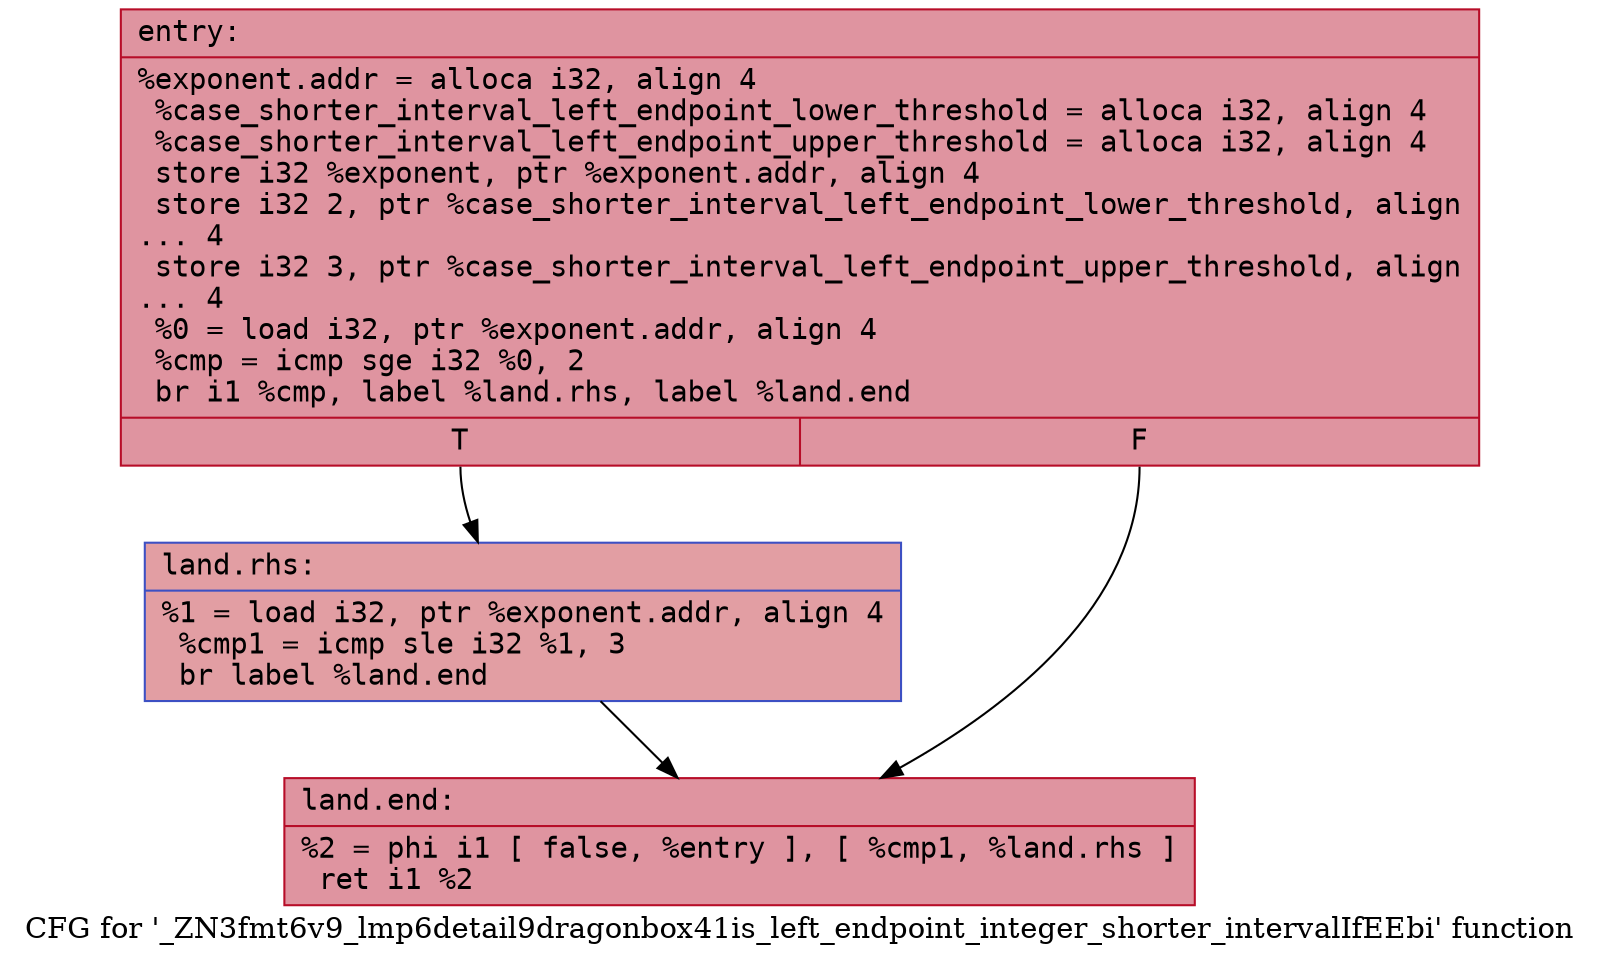 digraph "CFG for '_ZN3fmt6v9_lmp6detail9dragonbox41is_left_endpoint_integer_shorter_intervalIfEEbi' function" {
	label="CFG for '_ZN3fmt6v9_lmp6detail9dragonbox41is_left_endpoint_integer_shorter_intervalIfEEbi' function";

	Node0x55fec37414f0 [shape=record,color="#b70d28ff", style=filled, fillcolor="#b70d2870" fontname="Courier",label="{entry:\l|  %exponent.addr = alloca i32, align 4\l  %case_shorter_interval_left_endpoint_lower_threshold = alloca i32, align 4\l  %case_shorter_interval_left_endpoint_upper_threshold = alloca i32, align 4\l  store i32 %exponent, ptr %exponent.addr, align 4\l  store i32 2, ptr %case_shorter_interval_left_endpoint_lower_threshold, align\l... 4\l  store i32 3, ptr %case_shorter_interval_left_endpoint_upper_threshold, align\l... 4\l  %0 = load i32, ptr %exponent.addr, align 4\l  %cmp = icmp sge i32 %0, 2\l  br i1 %cmp, label %land.rhs, label %land.end\l|{<s0>T|<s1>F}}"];
	Node0x55fec37414f0:s0 -> Node0x55fec3741a40[tooltip="entry -> land.rhs\nProbability 50.00%" ];
	Node0x55fec37414f0:s1 -> Node0x55fec3741ac0[tooltip="entry -> land.end\nProbability 50.00%" ];
	Node0x55fec3741a40 [shape=record,color="#3d50c3ff", style=filled, fillcolor="#be242e70" fontname="Courier",label="{land.rhs:\l|  %1 = load i32, ptr %exponent.addr, align 4\l  %cmp1 = icmp sle i32 %1, 3\l  br label %land.end\l}"];
	Node0x55fec3741a40 -> Node0x55fec3741ac0[tooltip="land.rhs -> land.end\nProbability 100.00%" ];
	Node0x55fec3741ac0 [shape=record,color="#b70d28ff", style=filled, fillcolor="#b70d2870" fontname="Courier",label="{land.end:\l|  %2 = phi i1 [ false, %entry ], [ %cmp1, %land.rhs ]\l  ret i1 %2\l}"];
}
